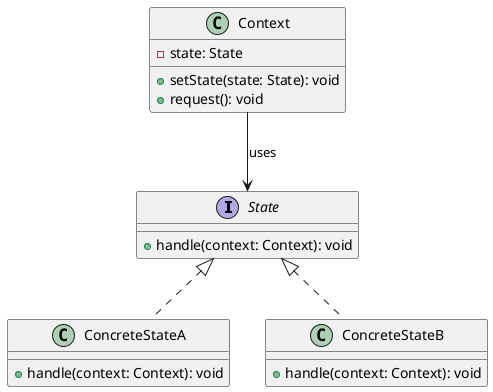@startuml
interface State {
    +handle(context: Context): void
}

class ConcreteStateA implements State {
    +handle(context: Context): void
}

class ConcreteStateB implements State {
    +handle(context: Context): void
}

class Context {
    -state: State
    +setState(state: State): void
    +request(): void
}

Context --> State : uses
@enduml